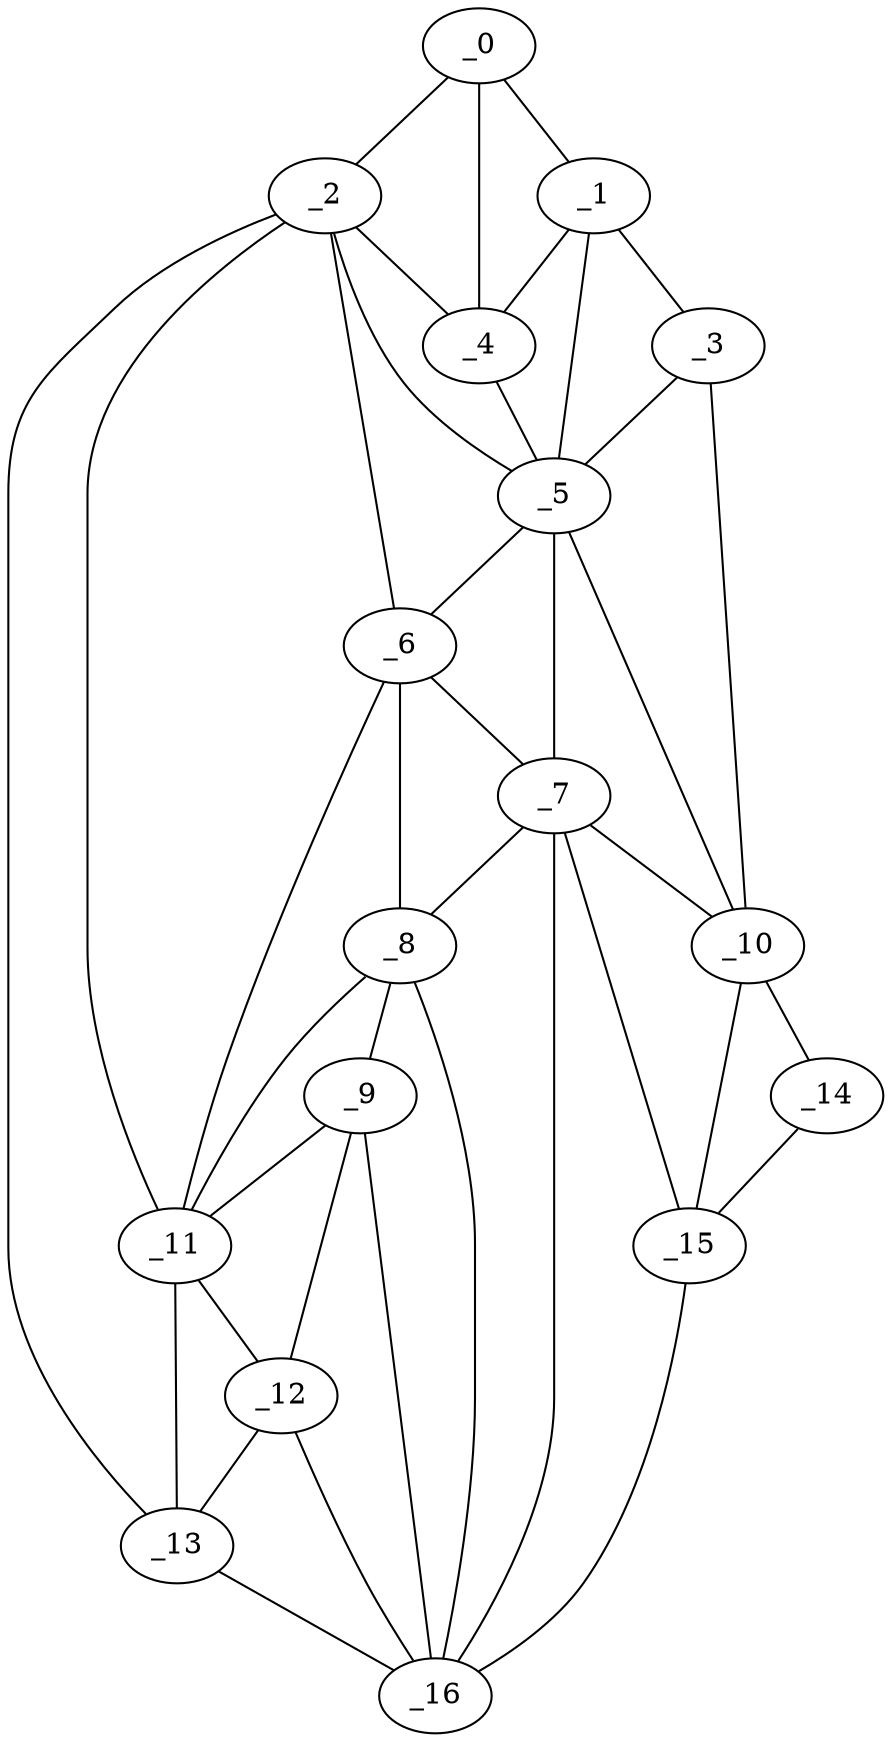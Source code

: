 graph "obj5__210.gxl" {
	_0	 [x=36,
		y=59];
	_1	 [x=37,
		y=47];
	_0 -- _1	 [valence=1];
	_2	 [x=37,
		y=113];
	_0 -- _2	 [valence=1];
	_4	 [x=47,
		y=64];
	_0 -- _4	 [valence=2];
	_3	 [x=43,
		y=27];
	_1 -- _3	 [valence=1];
	_1 -- _4	 [valence=1];
	_5	 [x=59,
		y=68];
	_1 -- _5	 [valence=2];
	_2 -- _4	 [valence=1];
	_2 -- _5	 [valence=2];
	_6	 [x=67,
		y=69];
	_2 -- _6	 [valence=2];
	_11	 [x=90,
		y=95];
	_2 -- _11	 [valence=2];
	_13	 [x=93,
		y=112];
	_2 -- _13	 [valence=1];
	_3 -- _5	 [valence=2];
	_10	 [x=88,
		y=28];
	_3 -- _10	 [valence=1];
	_4 -- _5	 [valence=2];
	_5 -- _6	 [valence=2];
	_7	 [x=76,
		y=67];
	_5 -- _7	 [valence=1];
	_5 -- _10	 [valence=2];
	_6 -- _7	 [valence=1];
	_8	 [x=79,
		y=70];
	_6 -- _8	 [valence=2];
	_6 -- _11	 [valence=2];
	_7 -- _8	 [valence=1];
	_7 -- _10	 [valence=2];
	_15	 [x=94,
		y=47];
	_7 -- _15	 [valence=1];
	_16	 [x=94,
		y=59];
	_7 -- _16	 [valence=2];
	_9	 [x=87,
		y=76];
	_8 -- _9	 [valence=2];
	_8 -- _11	 [valence=2];
	_8 -- _16	 [valence=2];
	_9 -- _11	 [valence=2];
	_12	 [x=91,
		y=79];
	_9 -- _12	 [valence=1];
	_9 -- _16	 [valence=1];
	_14	 [x=94,
		y=36];
	_10 -- _14	 [valence=1];
	_10 -- _15	 [valence=2];
	_11 -- _12	 [valence=2];
	_11 -- _13	 [valence=2];
	_12 -- _13	 [valence=1];
	_12 -- _16	 [valence=2];
	_13 -- _16	 [valence=1];
	_14 -- _15	 [valence=1];
	_15 -- _16	 [valence=1];
}
